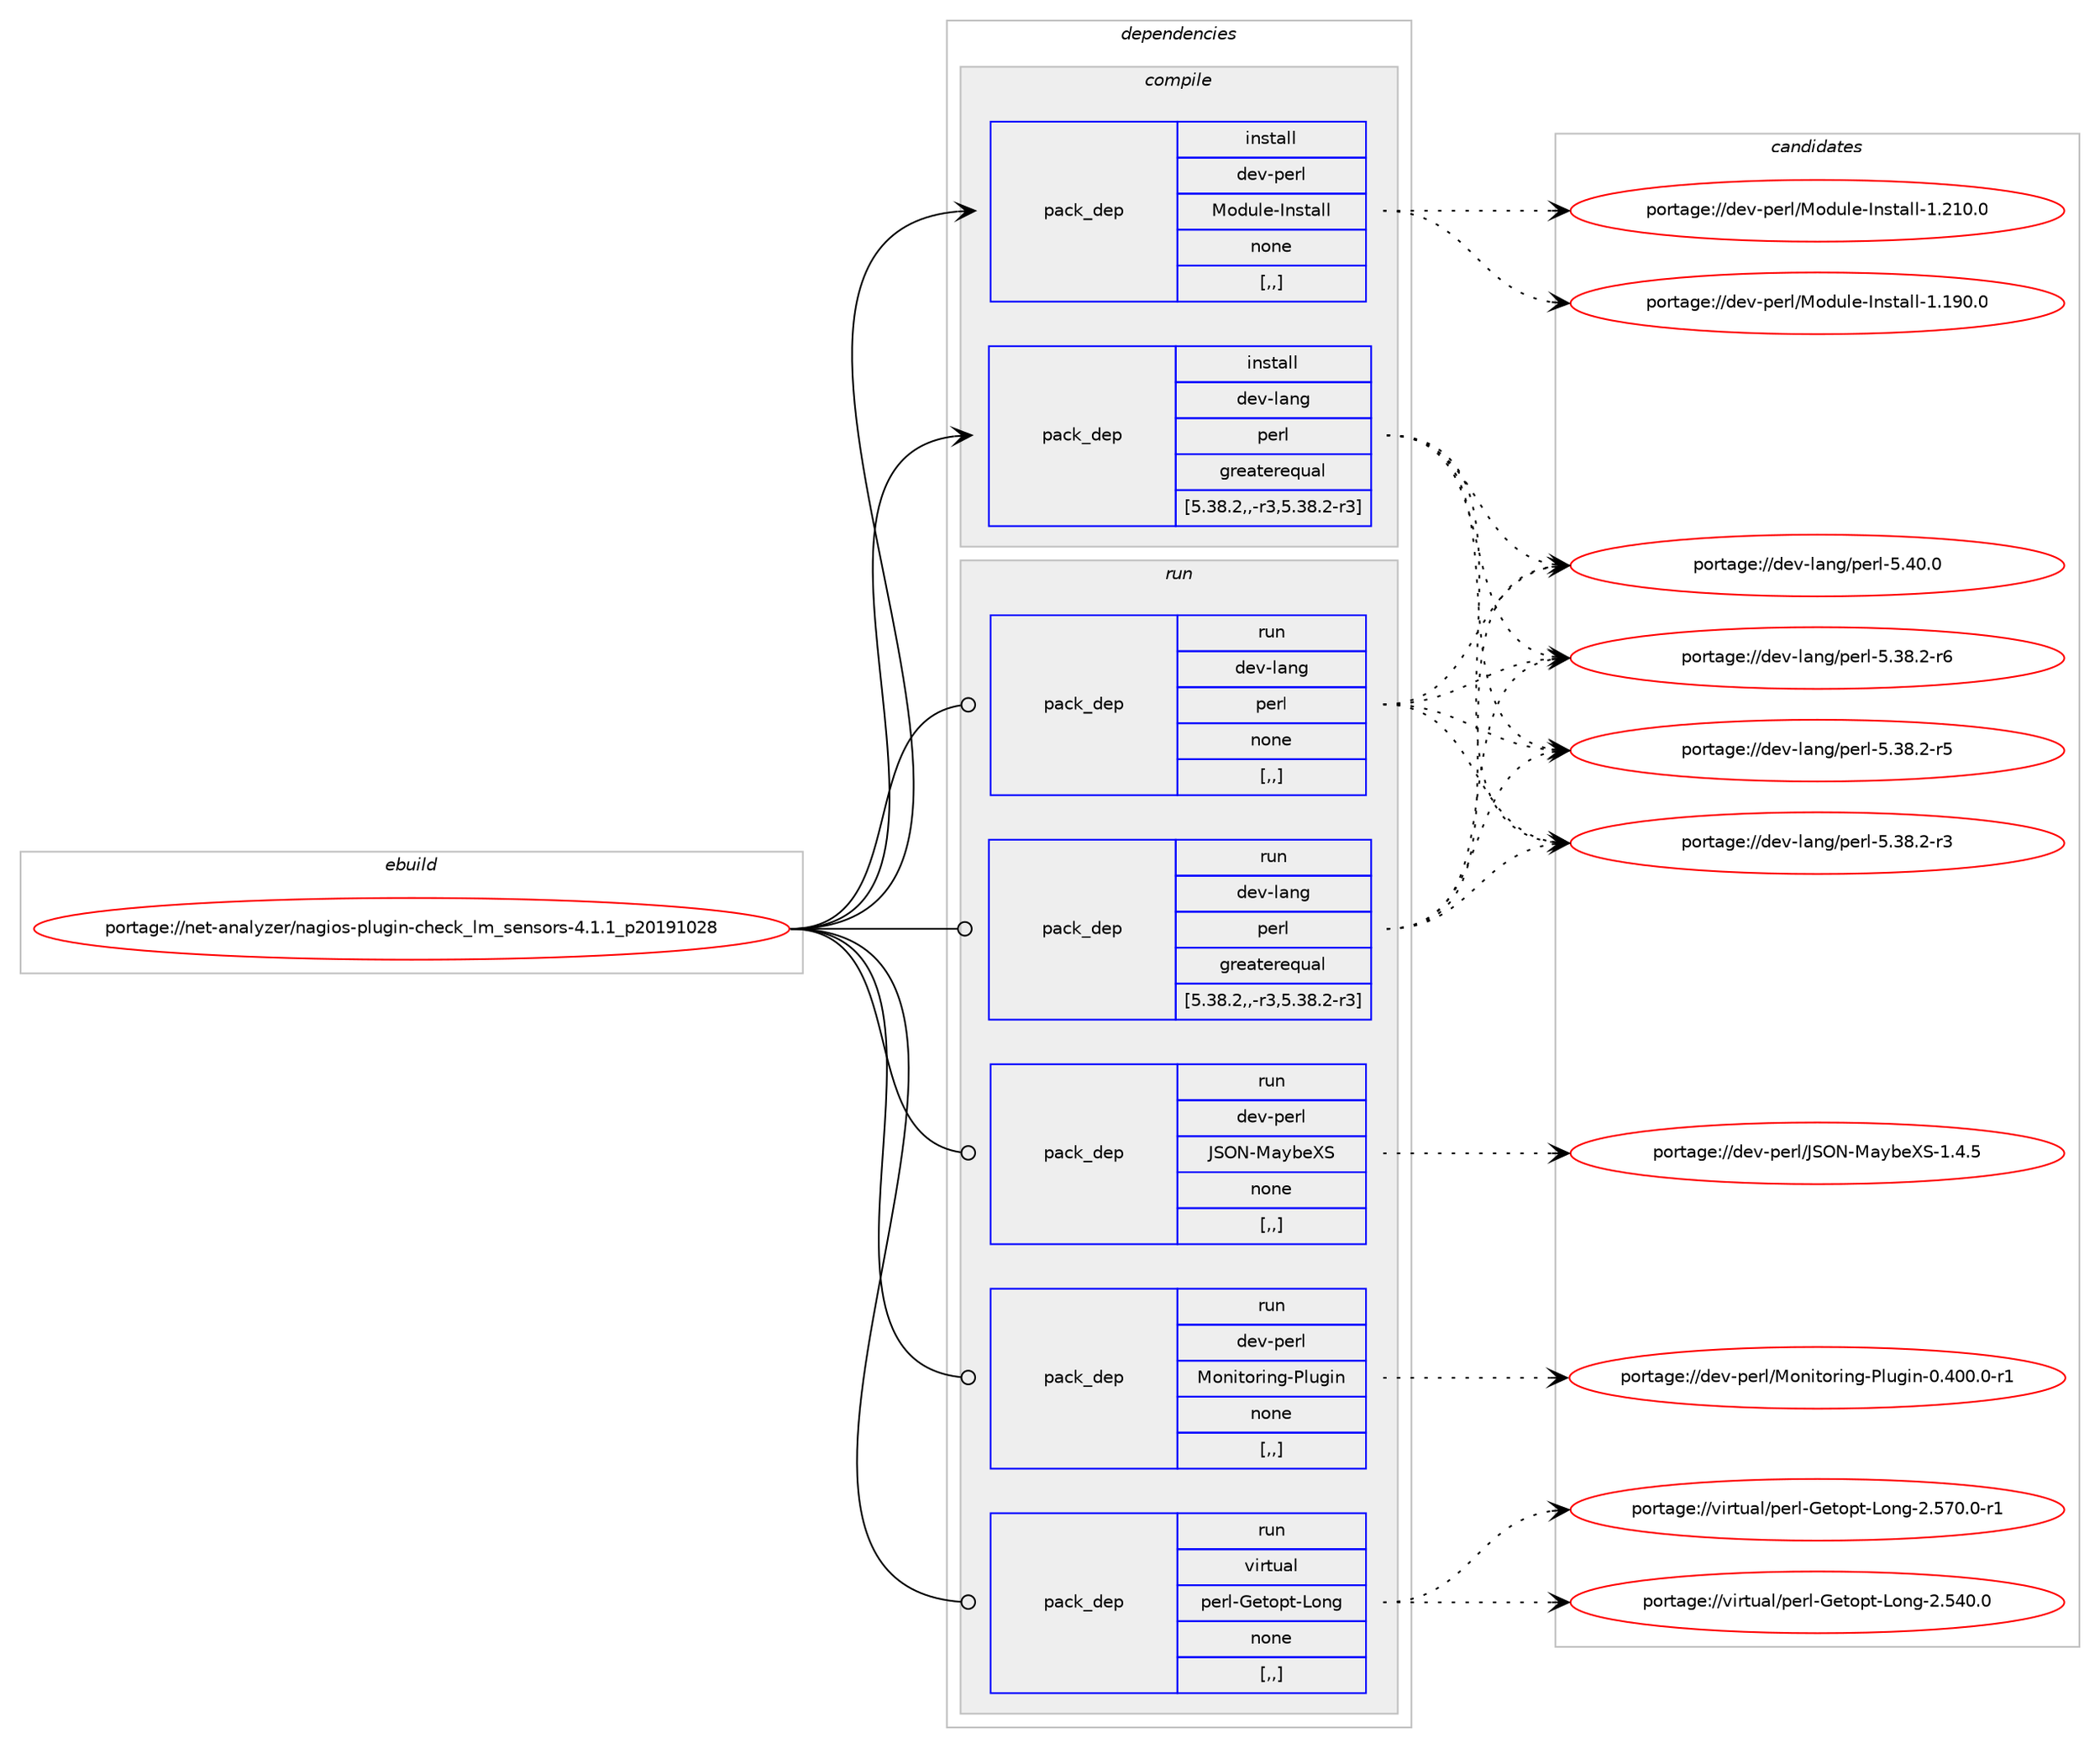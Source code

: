 digraph prolog {

# *************
# Graph options
# *************

newrank=true;
concentrate=true;
compound=true;
graph [rankdir=LR,fontname=Helvetica,fontsize=10,ranksep=1.5];#, ranksep=2.5, nodesep=0.2];
edge  [arrowhead=vee];
node  [fontname=Helvetica,fontsize=10];

# **********
# The ebuild
# **********

subgraph cluster_leftcol {
color=gray;
label=<<i>ebuild</i>>;
id [label="portage://net-analyzer/nagios-plugin-check_lm_sensors-4.1.1_p20191028", color=red, width=4, href="../net-analyzer/nagios-plugin-check_lm_sensors-4.1.1_p20191028.svg"];
}

# ****************
# The dependencies
# ****************

subgraph cluster_midcol {
color=gray;
label=<<i>dependencies</i>>;
subgraph cluster_compile {
fillcolor="#eeeeee";
style=filled;
label=<<i>compile</i>>;
subgraph pack622601 {
dependency850359 [label=<<TABLE BORDER="0" CELLBORDER="1" CELLSPACING="0" CELLPADDING="4" WIDTH="220"><TR><TD ROWSPAN="6" CELLPADDING="30">pack_dep</TD></TR><TR><TD WIDTH="110">install</TD></TR><TR><TD>dev-lang</TD></TR><TR><TD>perl</TD></TR><TR><TD>greaterequal</TD></TR><TR><TD>[5.38.2,,-r3,5.38.2-r3]</TD></TR></TABLE>>, shape=none, color=blue];
}
id:e -> dependency850359:w [weight=20,style="solid",arrowhead="vee"];
subgraph pack622602 {
dependency850360 [label=<<TABLE BORDER="0" CELLBORDER="1" CELLSPACING="0" CELLPADDING="4" WIDTH="220"><TR><TD ROWSPAN="6" CELLPADDING="30">pack_dep</TD></TR><TR><TD WIDTH="110">install</TD></TR><TR><TD>dev-perl</TD></TR><TR><TD>Module-Install</TD></TR><TR><TD>none</TD></TR><TR><TD>[,,]</TD></TR></TABLE>>, shape=none, color=blue];
}
id:e -> dependency850360:w [weight=20,style="solid",arrowhead="vee"];
}
subgraph cluster_compileandrun {
fillcolor="#eeeeee";
style=filled;
label=<<i>compile and run</i>>;
}
subgraph cluster_run {
fillcolor="#eeeeee";
style=filled;
label=<<i>run</i>>;
subgraph pack622603 {
dependency850361 [label=<<TABLE BORDER="0" CELLBORDER="1" CELLSPACING="0" CELLPADDING="4" WIDTH="220"><TR><TD ROWSPAN="6" CELLPADDING="30">pack_dep</TD></TR><TR><TD WIDTH="110">run</TD></TR><TR><TD>dev-lang</TD></TR><TR><TD>perl</TD></TR><TR><TD>greaterequal</TD></TR><TR><TD>[5.38.2,,-r3,5.38.2-r3]</TD></TR></TABLE>>, shape=none, color=blue];
}
id:e -> dependency850361:w [weight=20,style="solid",arrowhead="odot"];
subgraph pack622604 {
dependency850362 [label=<<TABLE BORDER="0" CELLBORDER="1" CELLSPACING="0" CELLPADDING="4" WIDTH="220"><TR><TD ROWSPAN="6" CELLPADDING="30">pack_dep</TD></TR><TR><TD WIDTH="110">run</TD></TR><TR><TD>dev-lang</TD></TR><TR><TD>perl</TD></TR><TR><TD>none</TD></TR><TR><TD>[,,]</TD></TR></TABLE>>, shape=none, color=blue];
}
id:e -> dependency850362:w [weight=20,style="solid",arrowhead="odot"];
subgraph pack622605 {
dependency850363 [label=<<TABLE BORDER="0" CELLBORDER="1" CELLSPACING="0" CELLPADDING="4" WIDTH="220"><TR><TD ROWSPAN="6" CELLPADDING="30">pack_dep</TD></TR><TR><TD WIDTH="110">run</TD></TR><TR><TD>dev-perl</TD></TR><TR><TD>JSON-MaybeXS</TD></TR><TR><TD>none</TD></TR><TR><TD>[,,]</TD></TR></TABLE>>, shape=none, color=blue];
}
id:e -> dependency850363:w [weight=20,style="solid",arrowhead="odot"];
subgraph pack622606 {
dependency850364 [label=<<TABLE BORDER="0" CELLBORDER="1" CELLSPACING="0" CELLPADDING="4" WIDTH="220"><TR><TD ROWSPAN="6" CELLPADDING="30">pack_dep</TD></TR><TR><TD WIDTH="110">run</TD></TR><TR><TD>dev-perl</TD></TR><TR><TD>Monitoring-Plugin</TD></TR><TR><TD>none</TD></TR><TR><TD>[,,]</TD></TR></TABLE>>, shape=none, color=blue];
}
id:e -> dependency850364:w [weight=20,style="solid",arrowhead="odot"];
subgraph pack622607 {
dependency850365 [label=<<TABLE BORDER="0" CELLBORDER="1" CELLSPACING="0" CELLPADDING="4" WIDTH="220"><TR><TD ROWSPAN="6" CELLPADDING="30">pack_dep</TD></TR><TR><TD WIDTH="110">run</TD></TR><TR><TD>virtual</TD></TR><TR><TD>perl-Getopt-Long</TD></TR><TR><TD>none</TD></TR><TR><TD>[,,]</TD></TR></TABLE>>, shape=none, color=blue];
}
id:e -> dependency850365:w [weight=20,style="solid",arrowhead="odot"];
}
}

# **************
# The candidates
# **************

subgraph cluster_choices {
rank=same;
color=gray;
label=<<i>candidates</i>>;

subgraph choice622601 {
color=black;
nodesep=1;
choice10010111845108971101034711210111410845534652484648 [label="portage://dev-lang/perl-5.40.0", color=red, width=4,href="../dev-lang/perl-5.40.0.svg"];
choice100101118451089711010347112101114108455346515646504511454 [label="portage://dev-lang/perl-5.38.2-r6", color=red, width=4,href="../dev-lang/perl-5.38.2-r6.svg"];
choice100101118451089711010347112101114108455346515646504511453 [label="portage://dev-lang/perl-5.38.2-r5", color=red, width=4,href="../dev-lang/perl-5.38.2-r5.svg"];
choice100101118451089711010347112101114108455346515646504511451 [label="portage://dev-lang/perl-5.38.2-r3", color=red, width=4,href="../dev-lang/perl-5.38.2-r3.svg"];
dependency850359:e -> choice10010111845108971101034711210111410845534652484648:w [style=dotted,weight="100"];
dependency850359:e -> choice100101118451089711010347112101114108455346515646504511454:w [style=dotted,weight="100"];
dependency850359:e -> choice100101118451089711010347112101114108455346515646504511453:w [style=dotted,weight="100"];
dependency850359:e -> choice100101118451089711010347112101114108455346515646504511451:w [style=dotted,weight="100"];
}
subgraph choice622602 {
color=black;
nodesep=1;
choice1001011184511210111410847771111001171081014573110115116971081084549465049484648 [label="portage://dev-perl/Module-Install-1.210.0", color=red, width=4,href="../dev-perl/Module-Install-1.210.0.svg"];
choice1001011184511210111410847771111001171081014573110115116971081084549464957484648 [label="portage://dev-perl/Module-Install-1.190.0", color=red, width=4,href="../dev-perl/Module-Install-1.190.0.svg"];
dependency850360:e -> choice1001011184511210111410847771111001171081014573110115116971081084549465049484648:w [style=dotted,weight="100"];
dependency850360:e -> choice1001011184511210111410847771111001171081014573110115116971081084549464957484648:w [style=dotted,weight="100"];
}
subgraph choice622603 {
color=black;
nodesep=1;
choice10010111845108971101034711210111410845534652484648 [label="portage://dev-lang/perl-5.40.0", color=red, width=4,href="../dev-lang/perl-5.40.0.svg"];
choice100101118451089711010347112101114108455346515646504511454 [label="portage://dev-lang/perl-5.38.2-r6", color=red, width=4,href="../dev-lang/perl-5.38.2-r6.svg"];
choice100101118451089711010347112101114108455346515646504511453 [label="portage://dev-lang/perl-5.38.2-r5", color=red, width=4,href="../dev-lang/perl-5.38.2-r5.svg"];
choice100101118451089711010347112101114108455346515646504511451 [label="portage://dev-lang/perl-5.38.2-r3", color=red, width=4,href="../dev-lang/perl-5.38.2-r3.svg"];
dependency850361:e -> choice10010111845108971101034711210111410845534652484648:w [style=dotted,weight="100"];
dependency850361:e -> choice100101118451089711010347112101114108455346515646504511454:w [style=dotted,weight="100"];
dependency850361:e -> choice100101118451089711010347112101114108455346515646504511453:w [style=dotted,weight="100"];
dependency850361:e -> choice100101118451089711010347112101114108455346515646504511451:w [style=dotted,weight="100"];
}
subgraph choice622604 {
color=black;
nodesep=1;
choice10010111845108971101034711210111410845534652484648 [label="portage://dev-lang/perl-5.40.0", color=red, width=4,href="../dev-lang/perl-5.40.0.svg"];
choice100101118451089711010347112101114108455346515646504511454 [label="portage://dev-lang/perl-5.38.2-r6", color=red, width=4,href="../dev-lang/perl-5.38.2-r6.svg"];
choice100101118451089711010347112101114108455346515646504511453 [label="portage://dev-lang/perl-5.38.2-r5", color=red, width=4,href="../dev-lang/perl-5.38.2-r5.svg"];
choice100101118451089711010347112101114108455346515646504511451 [label="portage://dev-lang/perl-5.38.2-r3", color=red, width=4,href="../dev-lang/perl-5.38.2-r3.svg"];
dependency850362:e -> choice10010111845108971101034711210111410845534652484648:w [style=dotted,weight="100"];
dependency850362:e -> choice100101118451089711010347112101114108455346515646504511454:w [style=dotted,weight="100"];
dependency850362:e -> choice100101118451089711010347112101114108455346515646504511453:w [style=dotted,weight="100"];
dependency850362:e -> choice100101118451089711010347112101114108455346515646504511451:w [style=dotted,weight="100"];
}
subgraph choice622605 {
color=black;
nodesep=1;
choice100101118451121011141084774837978457797121981018883454946524653 [label="portage://dev-perl/JSON-MaybeXS-1.4.5", color=red, width=4,href="../dev-perl/JSON-MaybeXS-1.4.5.svg"];
dependency850363:e -> choice100101118451121011141084774837978457797121981018883454946524653:w [style=dotted,weight="100"];
}
subgraph choice622606 {
color=black;
nodesep=1;
choice100101118451121011141084777111110105116111114105110103458010811710310511045484652484846484511449 [label="portage://dev-perl/Monitoring-Plugin-0.400.0-r1", color=red, width=4,href="../dev-perl/Monitoring-Plugin-0.400.0-r1.svg"];
dependency850364:e -> choice100101118451121011141084777111110105116111114105110103458010811710310511045484652484846484511449:w [style=dotted,weight="100"];
}
subgraph choice622607 {
color=black;
nodesep=1;
choice11810511411611797108471121011141084571101116111112116457611111010345504653554846484511449 [label="portage://virtual/perl-Getopt-Long-2.570.0-r1", color=red, width=4,href="../virtual/perl-Getopt-Long-2.570.0-r1.svg"];
choice1181051141161179710847112101114108457110111611111211645761111101034550465352484648 [label="portage://virtual/perl-Getopt-Long-2.540.0", color=red, width=4,href="../virtual/perl-Getopt-Long-2.540.0.svg"];
dependency850365:e -> choice11810511411611797108471121011141084571101116111112116457611111010345504653554846484511449:w [style=dotted,weight="100"];
dependency850365:e -> choice1181051141161179710847112101114108457110111611111211645761111101034550465352484648:w [style=dotted,weight="100"];
}
}

}
